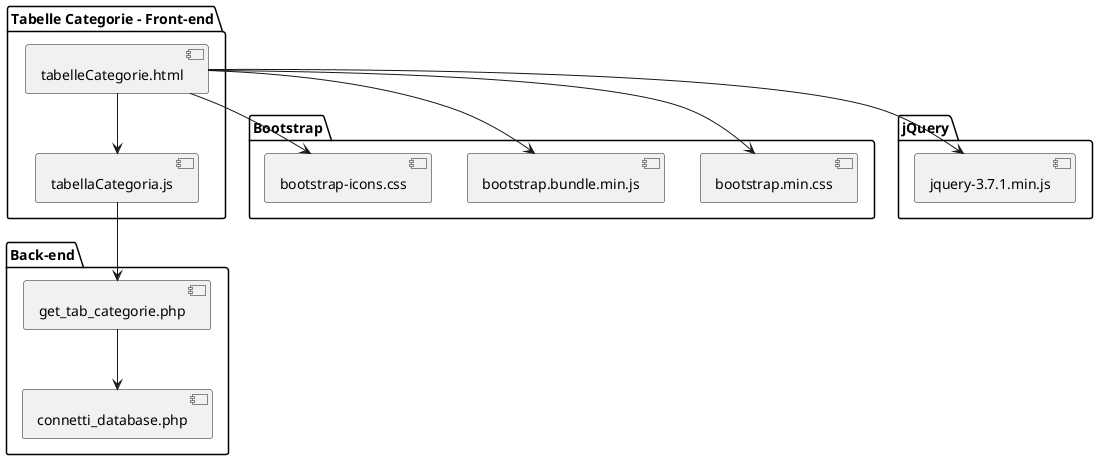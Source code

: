 @startuml package_tabellaCategorie
package "Bootstrap" {
  [bootstrap.min.css]
  [bootstrap.bundle.min.js]
  [bootstrap-icons.css]
}

package "jQuery" {
  [jquery-3.7.1.min.js]
}

package "Tabelle Categorie - Front-end" {
  [tabelleCategorie.html]
  [tabellaCategoria.js]
}

package "Back-end" {
  [get_tab_categorie.php]
  [connetti_database.php]
}

' Inclusioni statiche da HTML
[tabelleCategorie.html] --> [bootstrap.min.css]
[tabelleCategorie.html] --> [bootstrap.bundle.min.js]
[tabelleCategorie.html] --> [bootstrap-icons.css]
[tabelleCategorie.html] --> [jquery-3.7.1.min.js]
[tabelleCategorie.html] --> [tabellaCategoria.js]

' JS che fa richieste AJAX
[tabellaCategoria.js] --> [get_tab_categorie.php]

' Inclusione della connessione al DB
[get_tab_categorie.php] --> [connetti_database.php]
@enduml
